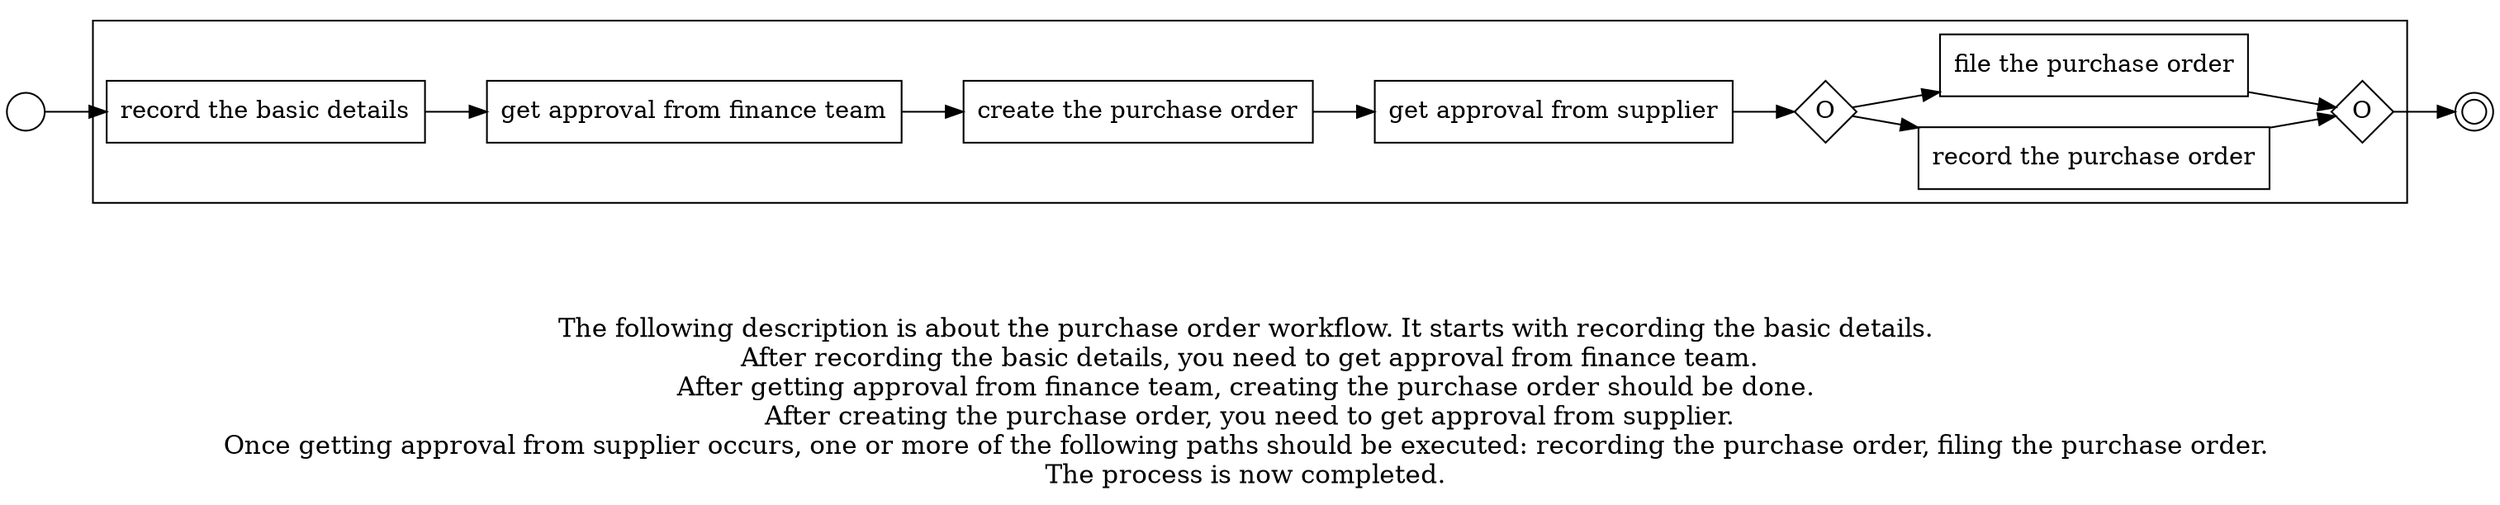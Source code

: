 digraph purchase_order_workflow_133 {
	graph [rankdir=LR]
	START_NODE [label="" shape=circle width=0.3]
	subgraph CLUSTER_0 {
		"record the basic details" [shape=box]
		"get approval from finance team" [shape=box]
		"record the basic details" -> "get approval from finance team"
		"create the purchase order" [shape=box]
		"get approval from finance team" -> "create the purchase order"
		"get approval from supplier" [shape=box]
		"create the purchase order" -> "get approval from supplier"
		"OR_SPLIT--6. Final steps_7WWA" [label=O fixedsize=true shape=diamond width=0.5]
		"get approval from supplier" -> "OR_SPLIT--6. Final steps_7WWA"
		"record the purchase order" [shape=box]
		"OR_SPLIT--6. Final steps_7WWA" -> "record the purchase order"
		"file the purchase order" [shape=box]
		"OR_SPLIT--6. Final steps_7WWA" -> "file the purchase order"
		"OR_JOIN--6. Final steps_7WWA" [label=O fixedsize=true shape=diamond width=0.5]
		"record the purchase order" -> "OR_JOIN--6. Final steps_7WWA"
		"file the purchase order" -> "OR_JOIN--6. Final steps_7WWA"
	}
	START_NODE -> "record the basic details"
	END_NODE [label="" shape=doublecircle width=0.2]
	"OR_JOIN--6. Final steps_7WWA" -> END_NODE
	fontsize=15 label="\n\n
The following description is about the purchase order workflow. It starts with recording the basic details. 
After recording the basic details, you need to get approval from finance team.
After getting approval from finance team, creating the purchase order should be done. 
After creating the purchase order, you need to get approval from supplier.
Once getting approval from supplier occurs, one or more of the following paths should be executed: recording the purchase order, filing the purchase order. 
The process is now completed. 
"
}
